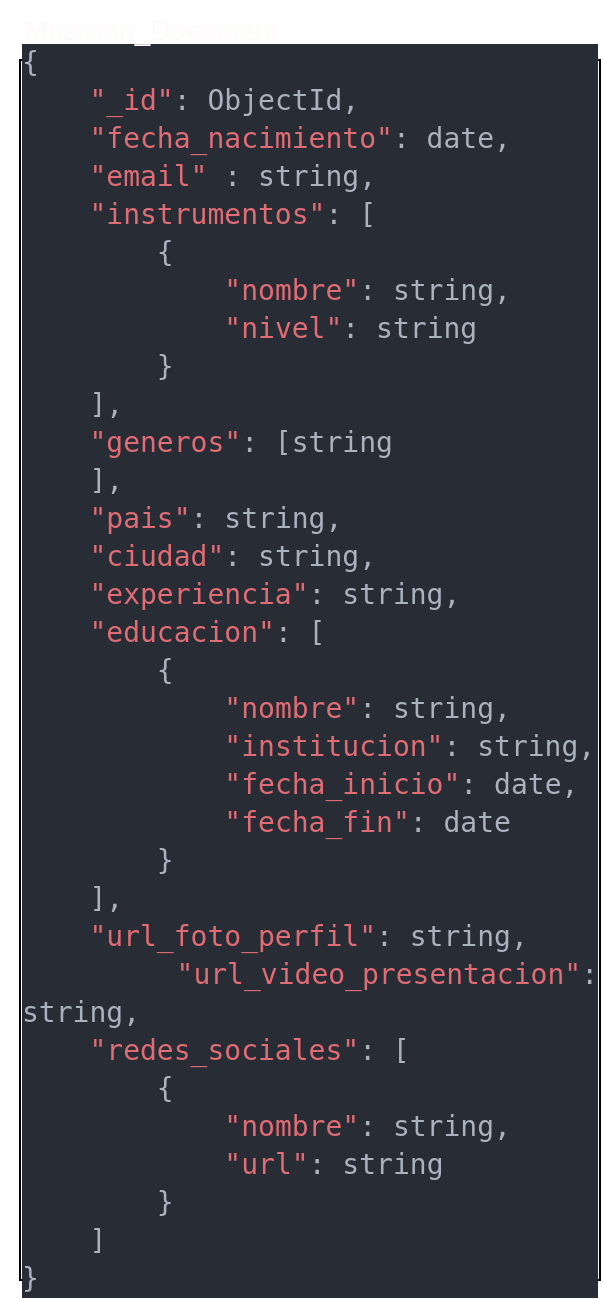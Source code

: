 <mxfile version="20.8.10" type="device"><diagram id="EU7lecvRfLW6TCcDQNyN" name="Página-1"><mxGraphModel dx="1434" dy="884" grid="1" gridSize="10" guides="1" tooltips="1" connect="1" arrows="1" fold="1" page="1" pageScale="1" pageWidth="1654" pageHeight="1169" math="0" shadow="0"><root><mxCell id="0"/><mxCell id="1" parent="0"/><mxCell id="b4g21DG2ijDMB--Z8m6W-1" value="&lt;div style=&quot;text-align: justify; font-size: 14px;&quot;&gt;&lt;div style=&quot;background-color: rgb(26, 27, 38); font-family: Consolas, &amp;quot;Courier New&amp;quot;, monospace; line-height: 19px;&quot;&gt;&lt;div style=&quot;line-height: 19px;&quot;&gt;&lt;div style=&quot;line-height: 19px;&quot;&gt;&lt;div style=&quot;line-height: 19px;&quot;&gt;&lt;div style=&quot;line-height: 19px;&quot;&gt;&lt;div style=&quot;background-color: rgb(40, 44, 52); font-family: &amp;quot;DejaVu Sans Mono&amp;quot;, Consolas, &amp;quot;Courier New&amp;quot;, monospace; line-height: 19px;&quot;&gt;&lt;div style=&quot;line-height: 19px;&quot;&gt;&lt;div style=&quot;color: rgb(171, 178, 191);&quot;&gt;{&lt;/div&gt;&lt;div style=&quot;&quot;&gt;&lt;span style=&quot;color: rgb(171, 178, 191);&quot;&gt;&amp;nbsp; &amp;nbsp; &lt;/span&gt;&lt;font color=&quot;#e06c75&quot;&gt;&quot;_id&quot;&lt;/font&gt;&lt;font color=&quot;#abb2bf&quot;&gt;: ObjectId,&lt;/font&gt;&lt;/div&gt;&lt;div style=&quot;color: rgb(171, 178, 191);&quot;&gt;&amp;nbsp; &amp;nbsp; &lt;span style=&quot;color: #e06c75;&quot;&gt;&quot;fecha_nacimiento&quot;&lt;/span&gt;: date,&lt;/div&gt;&lt;div style=&quot;&quot;&gt;&lt;font color=&quot;#abb2bf&quot;&gt;&amp;nbsp; &amp;nbsp; &lt;/font&gt;&lt;font color=&quot;#e06c75&quot;&gt;&quot;email&quot;&lt;/font&gt;&lt;font color=&quot;#abb2bf&quot;&gt; : string,&lt;/font&gt;&lt;/div&gt;&lt;div style=&quot;color: rgb(171, 178, 191);&quot;&gt;&amp;nbsp; &amp;nbsp; &lt;span style=&quot;color: #e06c75;&quot;&gt;&quot;instrumentos&quot;&lt;/span&gt;: [&lt;/div&gt;&lt;div style=&quot;color: rgb(171, 178, 191);&quot;&gt;&amp;nbsp; &amp;nbsp; &amp;nbsp; &amp;nbsp; {&lt;/div&gt;&lt;div style=&quot;color: rgb(171, 178, 191);&quot;&gt;&amp;nbsp; &amp;nbsp; &amp;nbsp; &amp;nbsp; &amp;nbsp; &amp;nbsp; &lt;span style=&quot;color: #e06c75;&quot;&gt;&quot;nombre&quot;&lt;/span&gt;: string,&lt;/div&gt;&lt;div style=&quot;color: rgb(171, 178, 191);&quot;&gt;&amp;nbsp; &amp;nbsp; &amp;nbsp; &amp;nbsp; &amp;nbsp; &amp;nbsp; &lt;span style=&quot;color: #e06c75;&quot;&gt;&quot;nivel&quot;&lt;/span&gt;: string&lt;/div&gt;&lt;div style=&quot;color: rgb(171, 178, 191);&quot;&gt;&amp;nbsp; &amp;nbsp; &amp;nbsp; &amp;nbsp; }&lt;/div&gt;&lt;div style=&quot;color: rgb(171, 178, 191);&quot;&gt;&amp;nbsp; &amp;nbsp; ],&lt;/div&gt;&lt;div style=&quot;color: rgb(171, 178, 191);&quot;&gt;&amp;nbsp; &amp;nbsp; &lt;span style=&quot;color: #e06c75;&quot;&gt;&quot;generos&quot;&lt;/span&gt;: [string&lt;/div&gt;&lt;div style=&quot;color: rgb(171, 178, 191);&quot;&gt;&amp;nbsp; &amp;nbsp; ],&lt;/div&gt;&lt;div style=&quot;color: rgb(171, 178, 191);&quot;&gt;&amp;nbsp; &amp;nbsp; &lt;span style=&quot;color: #e06c75;&quot;&gt;&quot;pais&quot;&lt;/span&gt;: string,&lt;/div&gt;&lt;div style=&quot;color: rgb(171, 178, 191);&quot;&gt;&amp;nbsp; &amp;nbsp; &lt;span style=&quot;color: #e06c75;&quot;&gt;&quot;ciudad&quot;&lt;/span&gt;: string,&lt;/div&gt;&lt;div style=&quot;color: rgb(171, 178, 191);&quot;&gt;&amp;nbsp; &amp;nbsp; &lt;span style=&quot;color: #e06c75;&quot;&gt;&quot;experiencia&quot;&lt;/span&gt;: string,&lt;/div&gt;&lt;div style=&quot;color: rgb(171, 178, 191);&quot;&gt;&amp;nbsp; &amp;nbsp; &lt;span style=&quot;color: #e06c75;&quot;&gt;&quot;educacion&quot;&lt;/span&gt;: [&lt;/div&gt;&lt;div style=&quot;color: rgb(171, 178, 191);&quot;&gt;&amp;nbsp; &amp;nbsp; &amp;nbsp; &amp;nbsp; {&lt;/div&gt;&lt;div style=&quot;color: rgb(171, 178, 191);&quot;&gt;&amp;nbsp; &amp;nbsp; &amp;nbsp; &amp;nbsp; &amp;nbsp; &amp;nbsp; &lt;span style=&quot;color: #e06c75;&quot;&gt;&quot;nombre&quot;&lt;/span&gt;: string,&lt;/div&gt;&lt;div style=&quot;color: rgb(171, 178, 191);&quot;&gt;&amp;nbsp; &amp;nbsp; &amp;nbsp; &amp;nbsp; &amp;nbsp; &amp;nbsp; &lt;span style=&quot;color: #e06c75;&quot;&gt;&quot;institucion&quot;&lt;/span&gt;: string,&lt;/div&gt;&lt;div style=&quot;color: rgb(171, 178, 191);&quot;&gt;&amp;nbsp; &amp;nbsp; &amp;nbsp; &amp;nbsp; &amp;nbsp; &amp;nbsp; &lt;span style=&quot;color: #e06c75;&quot;&gt;&quot;fecha_inicio&quot;&lt;/span&gt;: date,&lt;/div&gt;&lt;div style=&quot;color: rgb(171, 178, 191);&quot;&gt;&amp;nbsp; &amp;nbsp; &amp;nbsp; &amp;nbsp; &amp;nbsp; &amp;nbsp; &lt;span style=&quot;color: #e06c75;&quot;&gt;&quot;fecha_fin&quot;&lt;/span&gt;: date&lt;/div&gt;&lt;div style=&quot;color: rgb(171, 178, 191);&quot;&gt;&amp;nbsp; &amp;nbsp; &amp;nbsp; &amp;nbsp; }&lt;/div&gt;&lt;div style=&quot;color: rgb(171, 178, 191);&quot;&gt;&amp;nbsp; &amp;nbsp; ],&lt;/div&gt;&lt;div style=&quot;color: rgb(171, 178, 191);&quot;&gt;&amp;nbsp; &amp;nbsp; &lt;span style=&quot;color: #e06c75;&quot;&gt;&quot;url_foto_perfil&quot;&lt;/span&gt;: string,&lt;/div&gt;&lt;div style=&quot;color: rgb(171, 178, 191);&quot;&gt;&amp;nbsp; &amp;nbsp; &lt;span style=&quot;color: #e06c75;&quot;&gt;&quot;url_video_presentacion&quot;&lt;/span&gt;: string,&lt;/div&gt;&lt;div style=&quot;color: rgb(171, 178, 191);&quot;&gt;&amp;nbsp; &amp;nbsp; &lt;span style=&quot;color: #e06c75;&quot;&gt;&quot;redes_sociales&quot;&lt;/span&gt;: [&lt;/div&gt;&lt;div style=&quot;color: rgb(171, 178, 191);&quot;&gt;&amp;nbsp; &amp;nbsp; &amp;nbsp; &amp;nbsp; {&lt;/div&gt;&lt;div style=&quot;color: rgb(171, 178, 191);&quot;&gt;&amp;nbsp; &amp;nbsp; &amp;nbsp; &amp;nbsp; &amp;nbsp; &amp;nbsp; &lt;span style=&quot;color: #e06c75;&quot;&gt;&quot;nombre&quot;&lt;/span&gt;: string,&lt;/div&gt;&lt;div style=&quot;color: rgb(171, 178, 191);&quot;&gt;&amp;nbsp; &amp;nbsp; &amp;nbsp; &amp;nbsp; &amp;nbsp; &amp;nbsp; &lt;span style=&quot;color: #e06c75;&quot;&gt;&quot;url&quot;&lt;/span&gt;: string&lt;/div&gt;&lt;div style=&quot;color: rgb(171, 178, 191);&quot;&gt;&amp;nbsp; &amp;nbsp; &amp;nbsp; &amp;nbsp; }&lt;/div&gt;&lt;div style=&quot;color: rgb(171, 178, 191);&quot;&gt;&amp;nbsp; &amp;nbsp; ]&lt;/div&gt;&lt;div style=&quot;color: rgb(171, 178, 191);&quot;&gt;}&lt;/div&gt;&lt;/div&gt;&lt;/div&gt;&lt;/div&gt;&lt;/div&gt;&lt;/div&gt;&lt;/div&gt;&lt;/div&gt;&lt;/div&gt;&lt;div style=&quot;text-align: justify;&quot;&gt;&lt;/div&gt;" style="rounded=0;whiteSpace=wrap;html=1;movable=1;resizable=1;rotatable=1;deletable=1;editable=1;connectable=1;" parent="1" vertex="1"><mxGeometry x="60" y="200" width="290" height="610" as="geometry"/></mxCell><mxCell id="b4g21DG2ijDMB--Z8m6W-6" value="Musician_Document" style="text;html=1;align=center;verticalAlign=middle;resizable=0;points=[];autosize=1;strokeColor=none;fillColor=none;fontSize=14;fontColor=#fffafa;" parent="1" vertex="1"><mxGeometry x="50" y="170" width="150" height="30" as="geometry"/></mxCell></root></mxGraphModel></diagram></mxfile>